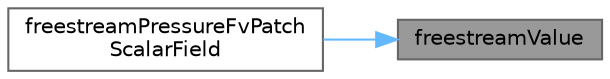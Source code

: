 digraph "freestreamValue"
{
 // LATEX_PDF_SIZE
  bgcolor="transparent";
  edge [fontname=Helvetica,fontsize=10,labelfontname=Helvetica,labelfontsize=10];
  node [fontname=Helvetica,fontsize=10,shape=box,height=0.2,width=0.4];
  rankdir="RL";
  Node1 [id="Node000001",label="freestreamValue",height=0.2,width=0.4,color="gray40", fillcolor="grey60", style="filled", fontcolor="black",tooltip=" "];
  Node1 -> Node2 [id="edge1_Node000001_Node000002",dir="back",color="steelblue1",style="solid",tooltip=" "];
  Node2 [id="Node000002",label="freestreamPressureFvPatch\lScalarField",height=0.2,width=0.4,color="grey40", fillcolor="white", style="filled",URL="$classFoam_1_1freestreamPressureFvPatchScalarField.html#a357e32de324bcfb13c5e477ce8536545",tooltip=" "];
}
